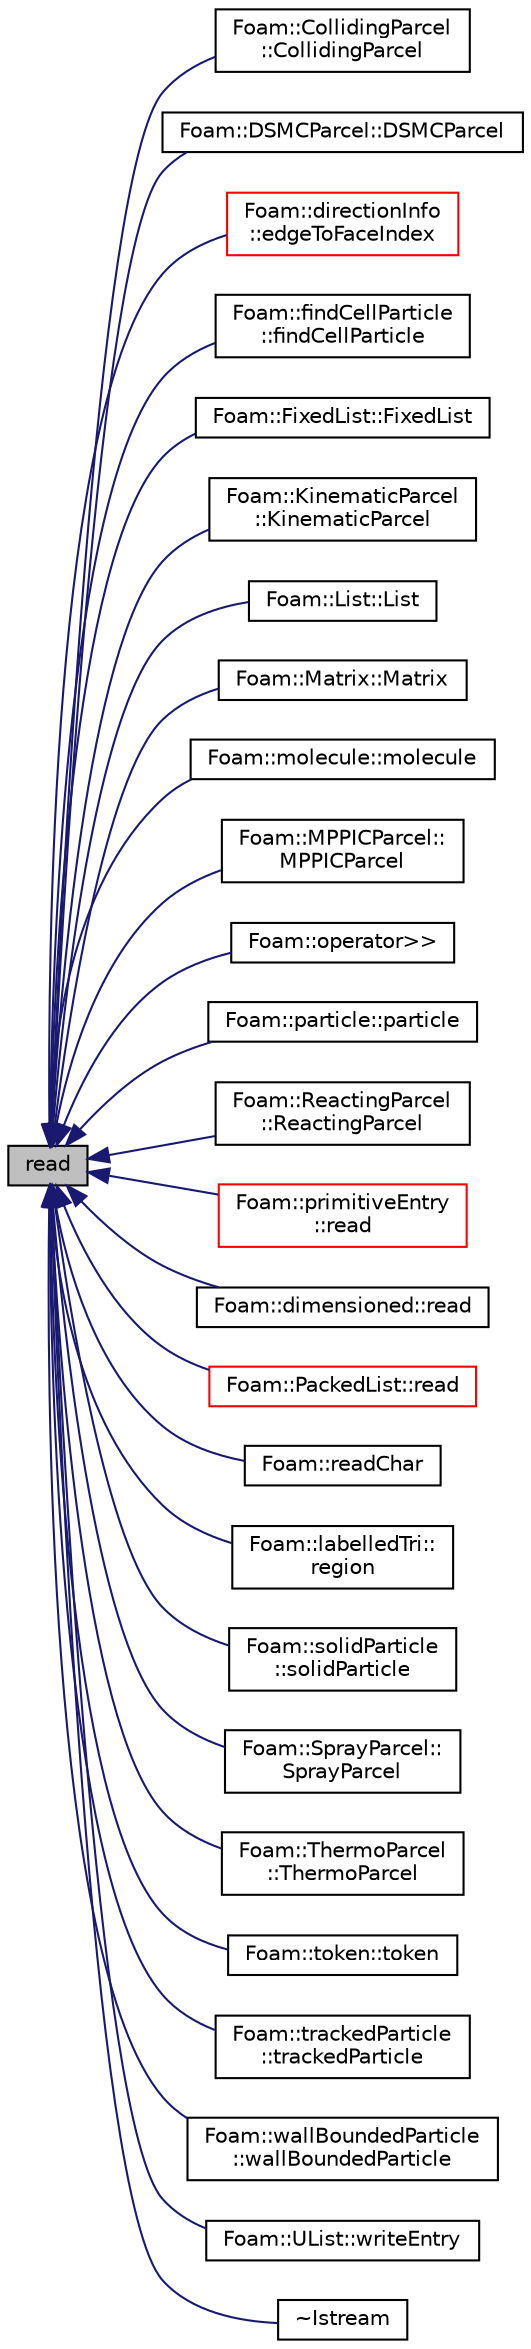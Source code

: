 digraph "read"
{
  bgcolor="transparent";
  edge [fontname="Helvetica",fontsize="10",labelfontname="Helvetica",labelfontsize="10"];
  node [fontname="Helvetica",fontsize="10",shape=record];
  rankdir="LR";
  Node1 [label="read",height=0.2,width=0.4,color="black", fillcolor="grey75", style="filled", fontcolor="black"];
  Node1 -> Node2 [dir="back",color="midnightblue",fontsize="10",style="solid",fontname="Helvetica"];
  Node2 [label="Foam::CollidingParcel\l::CollidingParcel",height=0.2,width=0.4,color="black",URL="$a00310.html#a6fc1396e4f0f7c8e5b15e2d9321eddeb",tooltip="Construct from Istream. "];
  Node1 -> Node3 [dir="back",color="midnightblue",fontsize="10",style="solid",fontname="Helvetica"];
  Node3 [label="Foam::DSMCParcel::DSMCParcel",height=0.2,width=0.4,color="black",URL="$a00592.html#a28e924d22196affd67ac681fd87ddec4",tooltip="Construct from Istream. "];
  Node1 -> Node4 [dir="back",color="midnightblue",fontsize="10",style="solid",fontname="Helvetica"];
  Node4 [label="Foam::directionInfo\l::edgeToFaceIndex",height=0.2,width=0.4,color="red",URL="$a00547.html#a979a0fce341d87c9c179d936a0e85e03",tooltip="Given edge on hex cell find corresponding edge on face. Is either. "];
  Node1 -> Node5 [dir="back",color="midnightblue",fontsize="10",style="solid",fontname="Helvetica"];
  Node5 [label="Foam::findCellParticle\l::findCellParticle",height=0.2,width=0.4,color="black",URL="$a00810.html#abd80fc22110bf638f2010120b007bb29",tooltip="Construct from Istream. "];
  Node1 -> Node6 [dir="back",color="midnightblue",fontsize="10",style="solid",fontname="Helvetica"];
  Node6 [label="Foam::FixedList::FixedList",height=0.2,width=0.4,color="black",URL="$a00834.html#a96fc89cc5cd7ef81f0d49bfb25247021",tooltip="Construct from Istream. "];
  Node1 -> Node7 [dir="back",color="midnightblue",fontsize="10",style="solid",fontname="Helvetica"];
  Node7 [label="Foam::KinematicParcel\l::KinematicParcel",height=0.2,width=0.4,color="black",URL="$a01256.html#aadba6bb876f56b3c332b7f76c49c600a",tooltip="Construct from Istream. "];
  Node1 -> Node8 [dir="back",color="midnightblue",fontsize="10",style="solid",fontname="Helvetica"];
  Node8 [label="Foam::List::List",height=0.2,width=0.4,color="black",URL="$a01390.html#a14f9ee6bb196d1f585f55ea49dc15a0c",tooltip="Construct from Istream. "];
  Node1 -> Node9 [dir="back",color="midnightblue",fontsize="10",style="solid",fontname="Helvetica"];
  Node9 [label="Foam::Matrix::Matrix",height=0.2,width=0.4,color="black",URL="$a01468.html#aa92976d4353b6683c4f4b1b50a536502",tooltip="Construct from Istream. "];
  Node1 -> Node10 [dir="back",color="midnightblue",fontsize="10",style="solid",fontname="Helvetica"];
  Node10 [label="Foam::molecule::molecule",height=0.2,width=0.4,color="black",URL="$a01553.html#ad9087ff4e729ab59ffa0683d5b5b5e7e",tooltip="Construct from Istream. "];
  Node1 -> Node11 [dir="back",color="midnightblue",fontsize="10",style="solid",fontname="Helvetica"];
  Node11 [label="Foam::MPPICParcel::\lMPPICParcel",height=0.2,width=0.4,color="black",URL="$a01572.html#adf0d7c512cd55f77055d4b43594cbf67",tooltip="Construct from Istream. "];
  Node1 -> Node12 [dir="back",color="midnightblue",fontsize="10",style="solid",fontname="Helvetica"];
  Node12 [label="Foam::operator\>\>",height=0.2,width=0.4,color="black",URL="$a10979.html#acfc9a7c839d24271301d23d6a33f5ee4"];
  Node1 -> Node13 [dir="back",color="midnightblue",fontsize="10",style="solid",fontname="Helvetica"];
  Node13 [label="Foam::particle::particle",height=0.2,width=0.4,color="black",URL="$a01812.html#ab0a9f83f54de70e33751944e4de5736b",tooltip="Construct from Istream. "];
  Node1 -> Node14 [dir="back",color="midnightblue",fontsize="10",style="solid",fontname="Helvetica"];
  Node14 [label="Foam::ReactingParcel\l::ReactingParcel",height=0.2,width=0.4,color="black",URL="$a02136.html#a428c50f224d33654153d31ec3b3df817",tooltip="Construct from Istream. "];
  Node1 -> Node15 [dir="back",color="midnightblue",fontsize="10",style="solid",fontname="Helvetica"];
  Node15 [label="Foam::primitiveEntry\l::read",height=0.2,width=0.4,color="red",URL="$a02006.html#aec631c08ab1cd21bac04fbc797c9c5fb",tooltip="Read tokens from the given stream. "];
  Node1 -> Node16 [dir="back",color="midnightblue",fontsize="10",style="solid",fontname="Helvetica"];
  Node16 [label="Foam::dimensioned::read",height=0.2,width=0.4,color="black",URL="$a00538.html#a2b7b1780c55a62a7550725343bff77ba",tooltip="Read value from stream and units from dictionary. "];
  Node1 -> Node17 [dir="back",color="midnightblue",fontsize="10",style="solid",fontname="Helvetica"];
  Node17 [label="Foam::PackedList::read",height=0.2,width=0.4,color="red",URL="$a01794.html#a223c472410515286cf5050b0b7b37396",tooltip="Clear list and read from stream. "];
  Node1 -> Node18 [dir="back",color="midnightblue",fontsize="10",style="solid",fontname="Helvetica"];
  Node18 [label="Foam::readChar",height=0.2,width=0.4,color="black",URL="$a10979.html#ab9895f9795e67f9684525c9974fb5595"];
  Node1 -> Node19 [dir="back",color="midnightblue",fontsize="10",style="solid",fontname="Helvetica"];
  Node19 [label="Foam::labelledTri::\lregion",height=0.2,width=0.4,color="black",URL="$a01274.html#a49ce9318e127df7349f136001fbf4ff1",tooltip="Return region label. "];
  Node1 -> Node20 [dir="back",color="midnightblue",fontsize="10",style="solid",fontname="Helvetica"];
  Node20 [label="Foam::solidParticle\l::solidParticle",height=0.2,width=0.4,color="black",URL="$a02438.html#a87651f0de8288f57d14b14dc048fd6aa",tooltip="Construct from Istream. "];
  Node1 -> Node21 [dir="back",color="midnightblue",fontsize="10",style="solid",fontname="Helvetica"];
  Node21 [label="Foam::SprayParcel::\lSprayParcel",height=0.2,width=0.4,color="black",URL="$a02482.html#a8744c033f51147ea6977d8b456e06f09",tooltip="Construct from Istream. "];
  Node1 -> Node22 [dir="back",color="midnightblue",fontsize="10",style="solid",fontname="Helvetica"];
  Node22 [label="Foam::ThermoParcel\l::ThermoParcel",height=0.2,width=0.4,color="black",URL="$a02668.html#ac9a7d626d5240be7a286542d99fb5edc",tooltip="Construct from Istream. "];
  Node1 -> Node23 [dir="back",color="midnightblue",fontsize="10",style="solid",fontname="Helvetica"];
  Node23 [label="Foam::token::token",height=0.2,width=0.4,color="black",URL="$a02696.html#afed4dcb600d0662ed0fd297ef4b090ab",tooltip="Construct from Istream. "];
  Node1 -> Node24 [dir="back",color="midnightblue",fontsize="10",style="solid",fontname="Helvetica"];
  Node24 [label="Foam::trackedParticle\l::trackedParticle",height=0.2,width=0.4,color="black",URL="$a02718.html#ab8bfc0bc65311556db918eee018a8d07",tooltip="Construct from Istream. "];
  Node1 -> Node25 [dir="back",color="midnightblue",fontsize="10",style="solid",fontname="Helvetica"];
  Node25 [label="Foam::wallBoundedParticle\l::wallBoundedParticle",height=0.2,width=0.4,color="black",URL="$a02923.html#af8f7123e81cc31105c62e5c807bd5b63",tooltip="Construct from Istream. "];
  Node1 -> Node26 [dir="back",color="midnightblue",fontsize="10",style="solid",fontname="Helvetica"];
  Node26 [label="Foam::UList::writeEntry",height=0.2,width=0.4,color="black",URL="$a02830.html#a7bd1878bce81bf4174dea56840d4a007",tooltip="Write the UList as a dictionary entry with keyword. "];
  Node1 -> Node27 [dir="back",color="midnightblue",fontsize="10",style="solid",fontname="Helvetica"];
  Node27 [label="~Istream",height=0.2,width=0.4,color="black",URL="$a01217.html#a226136d8d835f90dbae0127398f6dbc1",tooltip="Destructor. "];
}
